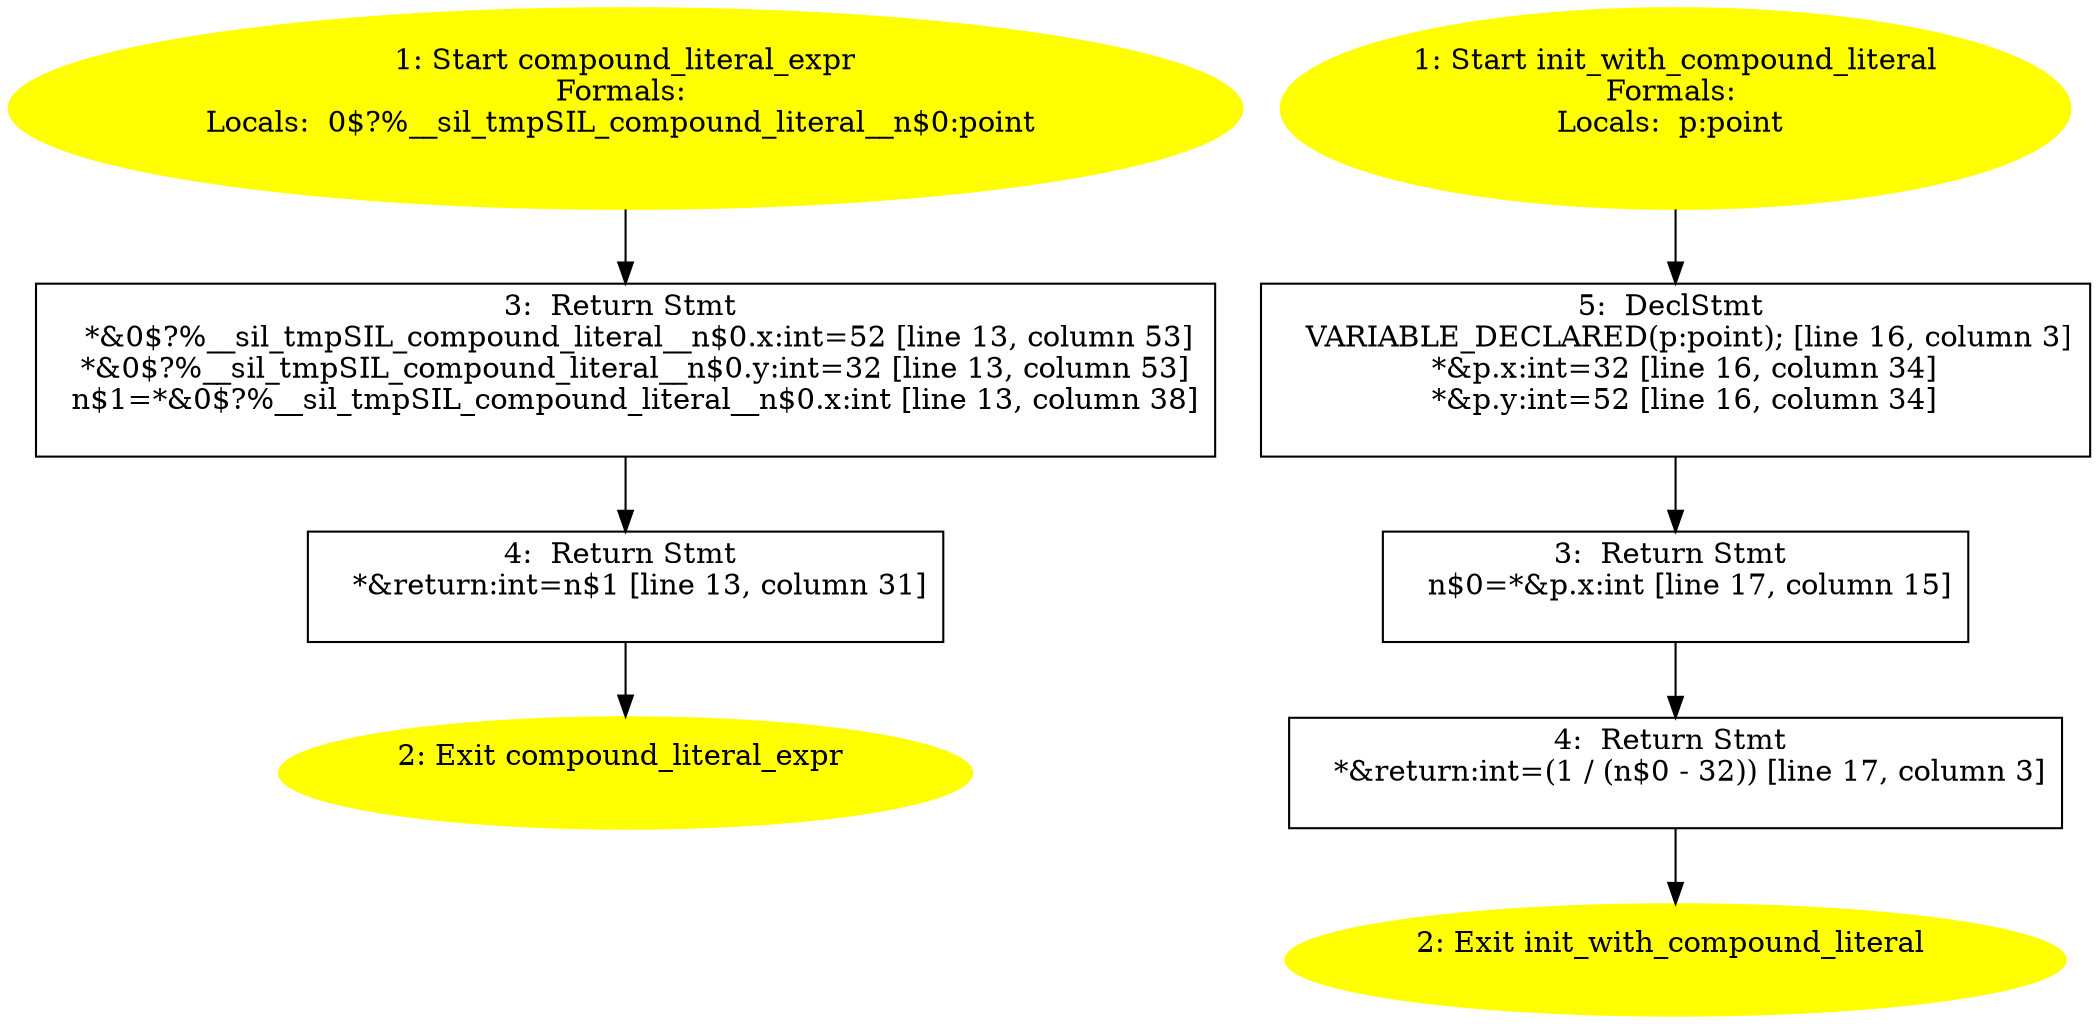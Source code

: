 /* @generated */
digraph cfg {
"compound_literal_expr.137fbe19f590ba24_1" [label="1: Start compound_literal_expr\nFormals: \nLocals:  0$?%__sil_tmpSIL_compound_literal__n$0:point \n  " color=yellow style=filled]
	

	 "compound_literal_expr.137fbe19f590ba24_1" -> "compound_literal_expr.137fbe19f590ba24_3" ;
"compound_literal_expr.137fbe19f590ba24_2" [label="2: Exit compound_literal_expr \n  " color=yellow style=filled]
	

"compound_literal_expr.137fbe19f590ba24_3" [label="3:  Return Stmt \n   *&0$?%__sil_tmpSIL_compound_literal__n$0.x:int=52 [line 13, column 53]\n  *&0$?%__sil_tmpSIL_compound_literal__n$0.y:int=32 [line 13, column 53]\n  n$1=*&0$?%__sil_tmpSIL_compound_literal__n$0.x:int [line 13, column 38]\n " shape="box"]
	

	 "compound_literal_expr.137fbe19f590ba24_3" -> "compound_literal_expr.137fbe19f590ba24_4" ;
"compound_literal_expr.137fbe19f590ba24_4" [label="4:  Return Stmt \n   *&return:int=n$1 [line 13, column 31]\n " shape="box"]
	

	 "compound_literal_expr.137fbe19f590ba24_4" -> "compound_literal_expr.137fbe19f590ba24_2" ;
"init_with_compound_literal.745ef6cf3c32f7f1_1" [label="1: Start init_with_compound_literal\nFormals: \nLocals:  p:point \n  " color=yellow style=filled]
	

	 "init_with_compound_literal.745ef6cf3c32f7f1_1" -> "init_with_compound_literal.745ef6cf3c32f7f1_5" ;
"init_with_compound_literal.745ef6cf3c32f7f1_2" [label="2: Exit init_with_compound_literal \n  " color=yellow style=filled]
	

"init_with_compound_literal.745ef6cf3c32f7f1_3" [label="3:  Return Stmt \n   n$0=*&p.x:int [line 17, column 15]\n " shape="box"]
	

	 "init_with_compound_literal.745ef6cf3c32f7f1_3" -> "init_with_compound_literal.745ef6cf3c32f7f1_4" ;
"init_with_compound_literal.745ef6cf3c32f7f1_4" [label="4:  Return Stmt \n   *&return:int=(1 / (n$0 - 32)) [line 17, column 3]\n " shape="box"]
	

	 "init_with_compound_literal.745ef6cf3c32f7f1_4" -> "init_with_compound_literal.745ef6cf3c32f7f1_2" ;
"init_with_compound_literal.745ef6cf3c32f7f1_5" [label="5:  DeclStmt \n   VARIABLE_DECLARED(p:point); [line 16, column 3]\n  *&p.x:int=32 [line 16, column 34]\n  *&p.y:int=52 [line 16, column 34]\n " shape="box"]
	

	 "init_with_compound_literal.745ef6cf3c32f7f1_5" -> "init_with_compound_literal.745ef6cf3c32f7f1_3" ;
}
